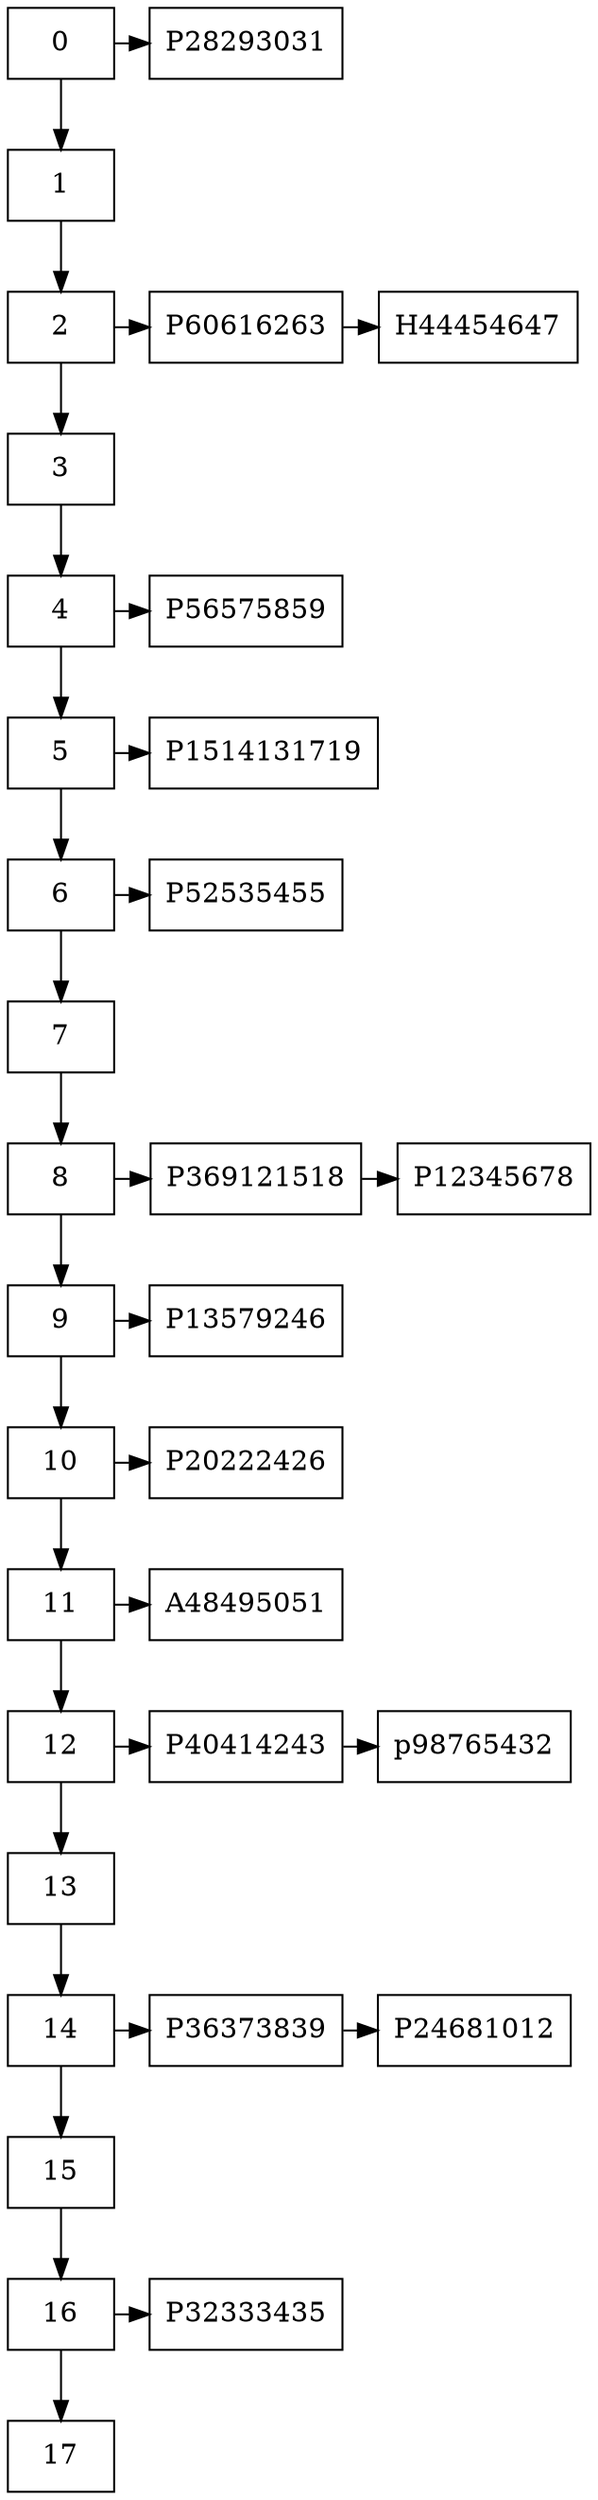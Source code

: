 digraph HashTable {
    node [shape=record];
    rankdir=TB;
    node17 [label="17", shape=box];
    node16 [label="16", shape=box];
    node15 [label="15", shape=box];
    node14 [label="14", shape=box];
    node13 [label="13", shape=box];
    node12 [label="12", shape=box];
    node11 [label="11", shape=box];
    node10 [label="10", shape=box];
    node9 [label="9", shape=box];
    node8 [label="8", shape=box];
    node7 [label="7", shape=box];
    node6 [label="6", shape=box];
    node5 [label="5", shape=box];
    node4 [label="4", shape=box];
    node3 [label="3", shape=box];
    node2 [label="2", shape=box];
    node1 [label="1", shape=box];
    node0 [label="0", shape=box];
    node0 -> node1;
    node1 -> node2;
    node2 -> node3;
    node3 -> node4;
    node4 -> node5;
    node5 -> node6;
    node6 -> node7;
    node7 -> node8;
    node8 -> node9;
    node9 -> node10;
    node10 -> node11;
    node11 -> node12;
    node12 -> node13;
    node13 -> node14;
    node14 -> node15;
    node15 -> node16;
    node16 -> node17;
    { rank=same; node17; }
    { rank=same; node16;     node16 -> Node0;
    Node0;
    Node0 [label="P32333435", shape=box];
}
    { rank=same; node15; }
    { rank=same; node14;     node14 -> Node1;
    Node1 -> Node2;
    Node1 [label="P36373839", shape=box];
    Node2;
    Node2 [label="P24681012", shape=box];
}
    { rank=same; node13; }
    { rank=same; node12;     node12 -> Node3;
    Node3 -> Node4;
    Node3 [label="P40414243", shape=box];
    Node4;
    Node4 [label="p98765432", shape=box];
}
    { rank=same; node11;     node11 -> Node5;
    Node5;
    Node5 [label="A48495051", shape=box];
}
    { rank=same; node10;     node10 -> Node6;
    Node6;
    Node6 [label="P20222426", shape=box];
}
    { rank=same; node9;     node9 -> Node7;
    Node7;
    Node7 [label="P13579246", shape=box];
}
    { rank=same; node8;     node8 -> Node8;
    Node8 -> Node9;
    Node8 [label="P369121518", shape=box];
    Node9;
    Node9 [label="P12345678", shape=box];
}
    { rank=same; node7; }
    { rank=same; node6;     node6 -> Node10;
    Node10;
    Node10 [label="P52535455", shape=box];
}
    { rank=same; node5;     node5 -> Node11;
    Node11;
    Node11 [label="P1514131719", shape=box];
}
    { rank=same; node4;     node4 -> Node12;
    Node12;
    Node12 [label="P56575859", shape=box];
}
    { rank=same; node3; }
    { rank=same; node2;     node2 -> Node13;
    Node13 -> Node14;
    Node13 [label="P60616263", shape=box];
    Node14;
    Node14 [label="H44454647", shape=box];
}
    { rank=same; node1; }
    { rank=same; node0;     node0 -> Node15;
    Node15;
    Node15 [label="P28293031", shape=box];
}
}
